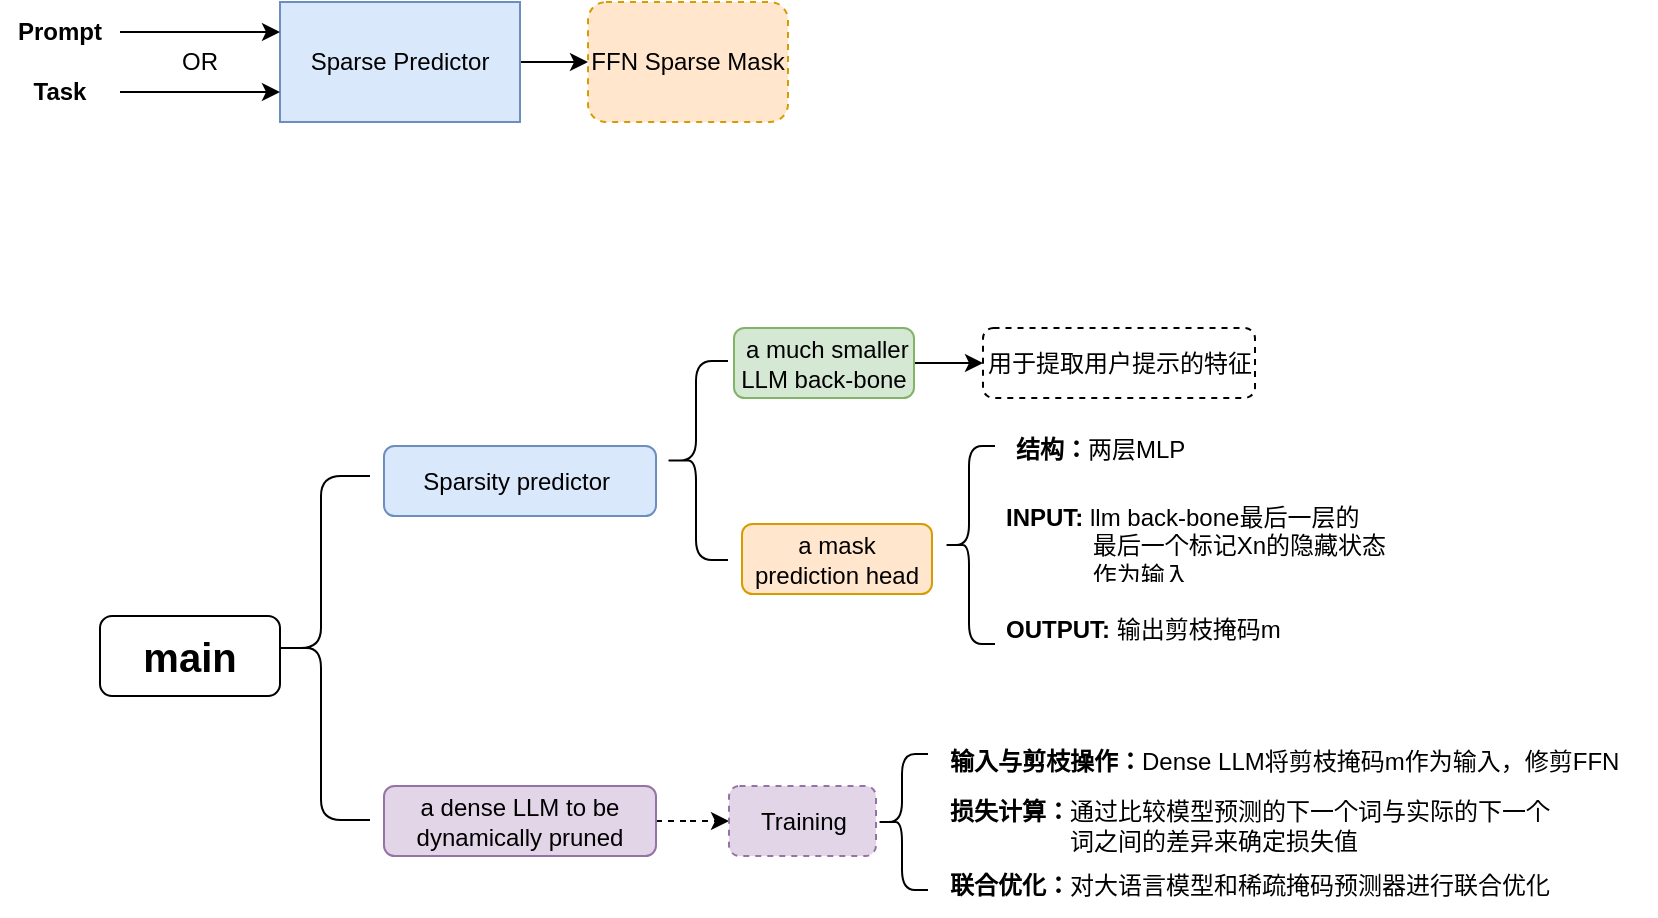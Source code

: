 <mxfile version="26.0.11">
  <diagram name="第 1 页" id="1eF0hRF-pGYvlpEf26P8">
    <mxGraphModel dx="989" dy="488" grid="0" gridSize="10" guides="1" tooltips="1" connect="1" arrows="1" fold="1" page="1" pageScale="1" pageWidth="827" pageHeight="1169" background="none" math="0" shadow="0">
      <root>
        <mxCell id="0" />
        <mxCell id="1" parent="0" />
        <mxCell id="FLRZDwi7_tAXWpCWDcj3-7" value="" style="edgeStyle=orthogonalEdgeStyle;rounded=0;orthogonalLoop=1;jettySize=auto;html=1;" edge="1" parent="1" source="FLRZDwi7_tAXWpCWDcj3-1" target="FLRZDwi7_tAXWpCWDcj3-6">
          <mxGeometry relative="1" as="geometry" />
        </mxCell>
        <mxCell id="FLRZDwi7_tAXWpCWDcj3-1" value="Sparse Predictor" style="rounded=0;whiteSpace=wrap;html=1;fillColor=#dae8fc;strokeColor=#6c8ebf;" vertex="1" parent="1">
          <mxGeometry x="260" y="320" width="120" height="60" as="geometry" />
        </mxCell>
        <mxCell id="FLRZDwi7_tAXWpCWDcj3-4" style="edgeStyle=orthogonalEdgeStyle;rounded=0;orthogonalLoop=1;jettySize=auto;html=1;exitX=1;exitY=0.5;exitDx=0;exitDy=0;entryX=0;entryY=0.25;entryDx=0;entryDy=0;" edge="1" parent="1" source="FLRZDwi7_tAXWpCWDcj3-2" target="FLRZDwi7_tAXWpCWDcj3-1">
          <mxGeometry relative="1" as="geometry" />
        </mxCell>
        <mxCell id="FLRZDwi7_tAXWpCWDcj3-2" value="Prompt" style="text;strokeColor=none;align=center;fillColor=none;html=1;verticalAlign=middle;whiteSpace=wrap;rounded=0;fontStyle=1" vertex="1" parent="1">
          <mxGeometry x="120" y="320" width="60" height="30" as="geometry" />
        </mxCell>
        <mxCell id="FLRZDwi7_tAXWpCWDcj3-5" style="edgeStyle=orthogonalEdgeStyle;rounded=0;orthogonalLoop=1;jettySize=auto;html=1;exitX=1;exitY=0.5;exitDx=0;exitDy=0;entryX=0;entryY=0.75;entryDx=0;entryDy=0;" edge="1" parent="1" source="FLRZDwi7_tAXWpCWDcj3-3" target="FLRZDwi7_tAXWpCWDcj3-1">
          <mxGeometry relative="1" as="geometry" />
        </mxCell>
        <mxCell id="FLRZDwi7_tAXWpCWDcj3-3" value="Task" style="text;strokeColor=none;align=center;fillColor=none;html=1;verticalAlign=middle;whiteSpace=wrap;rounded=0;fontStyle=1" vertex="1" parent="1">
          <mxGeometry x="120" y="350" width="60" height="30" as="geometry" />
        </mxCell>
        <mxCell id="FLRZDwi7_tAXWpCWDcj3-6" value="FFN Sparse Mask" style="rounded=1;whiteSpace=wrap;html=1;glass=0;dashed=1;fillColor=#ffe6cc;strokeColor=#d79b00;" vertex="1" parent="1">
          <mxGeometry x="414" y="320" width="100" height="60" as="geometry" />
        </mxCell>
        <mxCell id="FLRZDwi7_tAXWpCWDcj3-8" value="OR" style="text;strokeColor=none;align=center;fillColor=none;html=1;verticalAlign=middle;whiteSpace=wrap;rounded=0;" vertex="1" parent="1">
          <mxGeometry x="190" y="345" width="60" height="10" as="geometry" />
        </mxCell>
        <mxCell id="FLRZDwi7_tAXWpCWDcj3-11" value="Sparsity predictor&amp;nbsp;" style="rounded=1;whiteSpace=wrap;html=1;fillColor=#dae8fc;strokeColor=#6c8ebf;" vertex="1" parent="1">
          <mxGeometry x="312" y="542" width="136" height="35" as="geometry" />
        </mxCell>
        <mxCell id="FLRZDwi7_tAXWpCWDcj3-13" value="main" style="text;strokeColor=default;align=center;fillColor=none;html=1;verticalAlign=middle;whiteSpace=wrap;rounded=1;fontSize=20;fontStyle=1" vertex="1" parent="1">
          <mxGeometry x="170" y="627" width="90" height="40" as="geometry" />
        </mxCell>
        <mxCell id="FLRZDwi7_tAXWpCWDcj3-14" value="" style="shape=curlyBracket;whiteSpace=wrap;html=1;rounded=1;labelPosition=left;verticalLabelPosition=middle;align=right;verticalAlign=middle;" vertex="1" parent="1">
          <mxGeometry x="452" y="499.5" width="32" height="99.5" as="geometry" />
        </mxCell>
        <mxCell id="FLRZDwi7_tAXWpCWDcj3-35" value="" style="edgeStyle=orthogonalEdgeStyle;rounded=0;orthogonalLoop=1;jettySize=auto;html=1;dashed=1;" edge="1" parent="1" source="FLRZDwi7_tAXWpCWDcj3-15" target="FLRZDwi7_tAXWpCWDcj3-34">
          <mxGeometry relative="1" as="geometry" />
        </mxCell>
        <mxCell id="FLRZDwi7_tAXWpCWDcj3-15" value="&lt;div&gt;a&amp;nbsp;&lt;span style=&quot;background-color: transparent;&quot;&gt;dense LLM to be dynamically pruned&lt;/span&gt;&lt;/div&gt;" style="rounded=1;whiteSpace=wrap;html=1;fillColor=#e1d5e7;strokeColor=#9673a6;" vertex="1" parent="1">
          <mxGeometry x="312" y="712" width="136" height="35" as="geometry" />
        </mxCell>
        <mxCell id="FLRZDwi7_tAXWpCWDcj3-16" value="" style="shape=curlyBracket;whiteSpace=wrap;html=1;rounded=1;labelPosition=left;verticalLabelPosition=middle;align=right;verticalAlign=middle;size=0.5;" vertex="1" parent="1">
          <mxGeometry x="256" y="557" width="49" height="172" as="geometry" />
        </mxCell>
        <mxCell id="FLRZDwi7_tAXWpCWDcj3-20" value="" style="edgeStyle=orthogonalEdgeStyle;rounded=0;orthogonalLoop=1;jettySize=auto;html=1;" edge="1" parent="1" source="FLRZDwi7_tAXWpCWDcj3-17" target="FLRZDwi7_tAXWpCWDcj3-19">
          <mxGeometry relative="1" as="geometry" />
        </mxCell>
        <mxCell id="FLRZDwi7_tAXWpCWDcj3-17" value="&lt;div&gt;&amp;nbsp;a much smaller LLM back-&lt;span style=&quot;background-color: transparent;&quot;&gt;bone&lt;/span&gt;&lt;/div&gt;" style="rounded=1;whiteSpace=wrap;html=1;fillColor=#d5e8d4;strokeColor=#82b366;" vertex="1" parent="1">
          <mxGeometry x="487" y="483" width="90" height="35" as="geometry" />
        </mxCell>
        <mxCell id="FLRZDwi7_tAXWpCWDcj3-18" value="a mask prediction head" style="rounded=1;whiteSpace=wrap;html=1;fillColor=#ffe6cc;strokeColor=#d79b00;" vertex="1" parent="1">
          <mxGeometry x="491" y="581" width="95" height="35" as="geometry" />
        </mxCell>
        <mxCell id="FLRZDwi7_tAXWpCWDcj3-19" value="用于提取用户提示的特征" style="rounded=1;whiteSpace=wrap;html=1;dashed=1;" vertex="1" parent="1">
          <mxGeometry x="611.5" y="483" width="136" height="35" as="geometry" />
        </mxCell>
        <mxCell id="FLRZDwi7_tAXWpCWDcj3-21" value="&lt;b&gt;结构：&lt;/b&gt;两层MLP" style="rounded=1;whiteSpace=wrap;html=1;dashed=1;align=left;strokeColor=none;" vertex="1" parent="1">
          <mxGeometry x="625.5" y="526" width="136" height="35" as="geometry" />
        </mxCell>
        <mxCell id="FLRZDwi7_tAXWpCWDcj3-22" value="" style="shape=curlyBracket;whiteSpace=wrap;html=1;rounded=1;labelPosition=left;verticalLabelPosition=middle;align=right;verticalAlign=middle;" vertex="1" parent="1">
          <mxGeometry x="591.5" y="542" width="26" height="99" as="geometry" />
        </mxCell>
        <mxCell id="FLRZDwi7_tAXWpCWDcj3-23" value="&lt;b&gt;INPUT:&amp;nbsp;&lt;/b&gt;&lt;span style=&quot;background-color: transparent;&quot;&gt;llm back-bone最后一层的&lt;/span&gt;&lt;div&gt;&lt;span style=&quot;background-color: transparent;&quot;&gt;&lt;span style=&quot;white-space: pre;&quot;&gt;&#x9;&lt;/span&gt;&amp;nbsp; &amp;nbsp; &amp;nbsp;最后一个标记Xn的隐藏状态&lt;/span&gt;&lt;/div&gt;&lt;div&gt;&lt;span style=&quot;background-color: transparent;&quot;&gt;&amp;nbsp; &amp;nbsp; &amp;nbsp; &amp;nbsp; &amp;nbsp; &amp;nbsp; &amp;nbsp;作为输入&lt;/span&gt;&lt;/div&gt;" style="rounded=1;whiteSpace=wrap;html=1;dashed=1;align=left;strokeColor=none;" vertex="1" parent="1">
          <mxGeometry x="620.5" y="568" width="197" height="48" as="geometry" />
        </mxCell>
        <mxCell id="FLRZDwi7_tAXWpCWDcj3-26" value="&lt;div&gt;&lt;b&gt;OUTPUT:&amp;nbsp;&lt;/b&gt;&lt;span style=&quot;background-color: transparent;&quot;&gt;输出剪枝掩码m&lt;/span&gt;&lt;/div&gt;" style="rounded=1;whiteSpace=wrap;html=1;dashed=1;align=left;strokeColor=none;" vertex="1" parent="1">
          <mxGeometry x="620.5" y="610" width="191" height="48" as="geometry" />
        </mxCell>
        <mxCell id="FLRZDwi7_tAXWpCWDcj3-28" value="&lt;div&gt;&lt;b&gt;输入与剪枝操作：&lt;/b&gt;&lt;span style=&quot;background-color: transparent;&quot;&gt;Dense LLM将剪枝掩码m作为输入，修剪FFN&lt;/span&gt;&lt;/div&gt;" style="rounded=1;whiteSpace=wrap;html=1;align=left;strokeColor=none;" vertex="1" parent="1">
          <mxGeometry x="593" y="682" width="355" height="35" as="geometry" />
        </mxCell>
        <mxCell id="FLRZDwi7_tAXWpCWDcj3-30" value="" style="shape=curlyBracket;whiteSpace=wrap;html=1;rounded=1;labelPosition=left;verticalLabelPosition=middle;align=right;verticalAlign=middle;" vertex="1" parent="1">
          <mxGeometry x="558" y="696" width="26" height="68" as="geometry" />
        </mxCell>
        <mxCell id="FLRZDwi7_tAXWpCWDcj3-31" value="&lt;b&gt;损失计算：&lt;/b&gt;通过比较模型预测的下一个词与实际的下一个&lt;div&gt;&lt;span style=&quot;white-space: pre;&quot;&gt;&#x9;&lt;/span&gt;&lt;span style=&quot;white-space: pre;&quot;&gt;&#x9;&lt;/span&gt;&amp;nbsp; 词之间的差异来确定损失值&lt;/div&gt;" style="text;strokeColor=none;align=left;fillColor=none;html=1;verticalAlign=middle;whiteSpace=wrap;rounded=0;" vertex="1" parent="1">
          <mxGeometry x="593" y="717" width="308" height="30" as="geometry" />
        </mxCell>
        <mxCell id="FLRZDwi7_tAXWpCWDcj3-32" value="&lt;b&gt;联合优化：&lt;/b&gt;对大语言模型和稀疏掩码预测器进行联合优化" style="text;strokeColor=none;align=left;fillColor=none;html=1;verticalAlign=middle;whiteSpace=wrap;rounded=0;" vertex="1" parent="1">
          <mxGeometry x="593" y="747" width="308" height="30" as="geometry" />
        </mxCell>
        <mxCell id="FLRZDwi7_tAXWpCWDcj3-34" value="Training" style="rounded=1;whiteSpace=wrap;html=1;fillColor=#e1d5e7;strokeColor=#9673a6;dashed=1;" vertex="1" parent="1">
          <mxGeometry x="484.5" y="712" width="73.5" height="35" as="geometry" />
        </mxCell>
      </root>
    </mxGraphModel>
  </diagram>
</mxfile>
